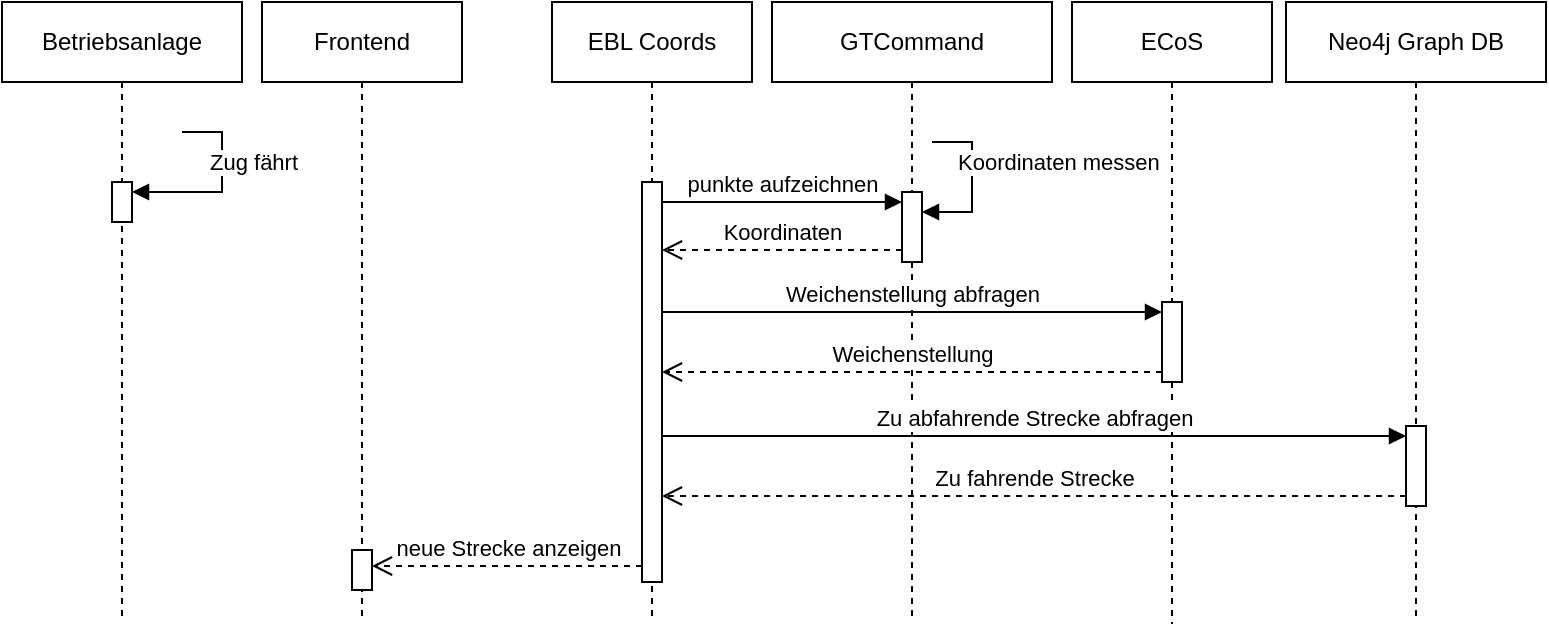 <mxfile version="23.1.8" type="github">
  <diagram name="Page-1" id="-mzQsVBuCQNDlAnk5nVw">
    <mxGraphModel dx="2058" dy="1103" grid="1" gridSize="10" guides="1" tooltips="1" connect="1" arrows="1" fold="1" page="1" pageScale="1" pageWidth="850" pageHeight="1100" math="0" shadow="0">
      <root>
        <mxCell id="0" />
        <mxCell id="1" parent="0" />
        <mxCell id="Sljl_7CnXUoBaxKcRc2K-20" value="Neo4j Graph DB" style="shape=umlLifeline;perimeter=lifelinePerimeter;whiteSpace=wrap;html=1;container=1;dropTarget=0;collapsible=0;recursiveResize=0;outlineConnect=0;portConstraint=eastwest;newEdgeStyle={&quot;curved&quot;:0,&quot;rounded&quot;:0};" vertex="1" parent="1">
          <mxGeometry x="652" y="10" width="130" height="310" as="geometry" />
        </mxCell>
        <mxCell id="Sljl_7CnXUoBaxKcRc2K-21" value="" style="html=1;points=[[0,0,0,0,5],[0,1,0,0,-5],[1,0,0,0,5],[1,1,0,0,-5]];perimeter=orthogonalPerimeter;outlineConnect=0;targetShapes=umlLifeline;portConstraint=eastwest;newEdgeStyle={&quot;curved&quot;:0,&quot;rounded&quot;:0};" vertex="1" parent="Sljl_7CnXUoBaxKcRc2K-20">
          <mxGeometry x="60" y="212" width="10" height="40" as="geometry" />
        </mxCell>
        <mxCell id="Sljl_7CnXUoBaxKcRc2K-22" value="EBL Coords" style="shape=umlLifeline;perimeter=lifelinePerimeter;whiteSpace=wrap;html=1;container=1;dropTarget=0;collapsible=0;recursiveResize=0;outlineConnect=0;portConstraint=eastwest;newEdgeStyle={&quot;curved&quot;:0,&quot;rounded&quot;:0};" vertex="1" parent="1">
          <mxGeometry x="285" y="10" width="100" height="310" as="geometry" />
        </mxCell>
        <mxCell id="Sljl_7CnXUoBaxKcRc2K-23" value="" style="html=1;points=[[0,0,0,0,5],[0,1,0,0,-5],[1,0,0,0,5],[1,1,0,0,-5]];perimeter=orthogonalPerimeter;outlineConnect=0;targetShapes=umlLifeline;portConstraint=eastwest;newEdgeStyle={&quot;curved&quot;:0,&quot;rounded&quot;:0};" vertex="1" parent="Sljl_7CnXUoBaxKcRc2K-22">
          <mxGeometry x="45" y="90" width="10" height="200" as="geometry" />
        </mxCell>
        <mxCell id="Sljl_7CnXUoBaxKcRc2K-24" value="Frontend" style="shape=umlLifeline;perimeter=lifelinePerimeter;whiteSpace=wrap;html=1;container=1;dropTarget=0;collapsible=0;recursiveResize=0;outlineConnect=0;portConstraint=eastwest;newEdgeStyle={&quot;curved&quot;:0,&quot;rounded&quot;:0};" vertex="1" parent="1">
          <mxGeometry x="140" y="10" width="100" height="310" as="geometry" />
        </mxCell>
        <mxCell id="Sljl_7CnXUoBaxKcRc2K-25" value="" style="html=1;points=[[0,0,0,0,5],[0,1,0,0,-5],[1,0,0,0,5],[1,1,0,0,-5]];perimeter=orthogonalPerimeter;outlineConnect=0;targetShapes=umlLifeline;portConstraint=eastwest;newEdgeStyle={&quot;curved&quot;:0,&quot;rounded&quot;:0};" vertex="1" parent="Sljl_7CnXUoBaxKcRc2K-24">
          <mxGeometry x="45" y="274" width="10" height="20" as="geometry" />
        </mxCell>
        <mxCell id="Sljl_7CnXUoBaxKcRc2K-26" value="Betriebsanlage" style="shape=umlLifeline;perimeter=lifelinePerimeter;whiteSpace=wrap;html=1;container=1;dropTarget=0;collapsible=0;recursiveResize=0;outlineConnect=0;portConstraint=eastwest;newEdgeStyle={&quot;curved&quot;:0,&quot;rounded&quot;:0};" vertex="1" parent="1">
          <mxGeometry x="10" y="10" width="120" height="310" as="geometry" />
        </mxCell>
        <mxCell id="Sljl_7CnXUoBaxKcRc2K-27" value="" style="html=1;points=[[0,0,0,0,5],[0,1,0,0,-5],[1,0,0,0,5],[1,1,0,0,-5]];perimeter=orthogonalPerimeter;outlineConnect=0;targetShapes=umlLifeline;portConstraint=eastwest;newEdgeStyle={&quot;curved&quot;:0,&quot;rounded&quot;:0};" vertex="1" parent="Sljl_7CnXUoBaxKcRc2K-26">
          <mxGeometry x="55" y="90" width="10" height="20" as="geometry" />
        </mxCell>
        <mxCell id="Sljl_7CnXUoBaxKcRc2K-28" value="Zug fährt" style="html=1;align=left;spacingLeft=2;endArrow=block;rounded=0;edgeStyle=orthogonalEdgeStyle;curved=0;rounded=0;" edge="1" parent="Sljl_7CnXUoBaxKcRc2K-26" target="Sljl_7CnXUoBaxKcRc2K-27">
          <mxGeometry x="-0.263" y="-10" relative="1" as="geometry">
            <mxPoint x="90" y="65" as="sourcePoint" />
            <Array as="points">
              <mxPoint x="110" y="65" />
              <mxPoint x="110" y="95" />
            </Array>
            <mxPoint as="offset" />
          </mxGeometry>
        </mxCell>
        <mxCell id="Sljl_7CnXUoBaxKcRc2K-29" value="GTCommand" style="shape=umlLifeline;perimeter=lifelinePerimeter;whiteSpace=wrap;html=1;container=1;dropTarget=0;collapsible=0;recursiveResize=0;outlineConnect=0;portConstraint=eastwest;newEdgeStyle={&quot;curved&quot;:0,&quot;rounded&quot;:0};" vertex="1" parent="1">
          <mxGeometry x="395" y="10" width="140" height="310" as="geometry" />
        </mxCell>
        <mxCell id="Sljl_7CnXUoBaxKcRc2K-30" value="" style="html=1;points=[[0,0,0,0,5],[0,1,0,0,-5],[1,0,0,0,5],[1,1,0,0,-5]];perimeter=orthogonalPerimeter;outlineConnect=0;targetShapes=umlLifeline;portConstraint=eastwest;newEdgeStyle={&quot;curved&quot;:0,&quot;rounded&quot;:0};" vertex="1" parent="Sljl_7CnXUoBaxKcRc2K-29">
          <mxGeometry x="65" y="95" width="10" height="35" as="geometry" />
        </mxCell>
        <mxCell id="Sljl_7CnXUoBaxKcRc2K-31" value="Koordinaten messen" style="html=1;align=left;spacingLeft=2;endArrow=block;rounded=0;edgeStyle=orthogonalEdgeStyle;curved=0;rounded=0;" edge="1" parent="Sljl_7CnXUoBaxKcRc2K-29" target="Sljl_7CnXUoBaxKcRc2K-30">
          <mxGeometry x="-0.778" y="-10" relative="1" as="geometry">
            <mxPoint x="80" y="70" as="sourcePoint" />
            <Array as="points">
              <mxPoint x="100" y="70" />
              <mxPoint x="100" y="105" />
            </Array>
            <mxPoint as="offset" />
          </mxGeometry>
        </mxCell>
        <mxCell id="Sljl_7CnXUoBaxKcRc2K-32" value="punkte aufzeichnen" style="html=1;verticalAlign=bottom;endArrow=block;curved=0;rounded=0;" edge="1" parent="1" source="Sljl_7CnXUoBaxKcRc2K-23" target="Sljl_7CnXUoBaxKcRc2K-30">
          <mxGeometry width="80" relative="1" as="geometry">
            <mxPoint x="355" y="110" as="sourcePoint" />
            <mxPoint x="465" y="115" as="targetPoint" />
            <Array as="points">
              <mxPoint x="405" y="110" />
            </Array>
          </mxGeometry>
        </mxCell>
        <mxCell id="Sljl_7CnXUoBaxKcRc2K-33" value="Koordinaten" style="html=1;verticalAlign=bottom;endArrow=open;dashed=1;endSize=8;curved=0;rounded=0;" edge="1" parent="1">
          <mxGeometry relative="1" as="geometry">
            <mxPoint x="460" y="134" as="sourcePoint" />
            <mxPoint x="340" y="134" as="targetPoint" />
            <Array as="points">
              <mxPoint x="395" y="134" />
            </Array>
          </mxGeometry>
        </mxCell>
        <mxCell id="Sljl_7CnXUoBaxKcRc2K-34" value="ECoS" style="shape=umlLifeline;perimeter=lifelinePerimeter;whiteSpace=wrap;html=1;container=1;dropTarget=0;collapsible=0;recursiveResize=0;outlineConnect=0;portConstraint=eastwest;newEdgeStyle={&quot;curved&quot;:0,&quot;rounded&quot;:0};" vertex="1" parent="1">
          <mxGeometry x="545" y="10" width="100" height="311" as="geometry" />
        </mxCell>
        <mxCell id="Sljl_7CnXUoBaxKcRc2K-35" value="" style="html=1;points=[[0,0,0,0,5],[0,1,0,0,-5],[1,0,0,0,5],[1,1,0,0,-5]];perimeter=orthogonalPerimeter;outlineConnect=0;targetShapes=umlLifeline;portConstraint=eastwest;newEdgeStyle={&quot;curved&quot;:0,&quot;rounded&quot;:0};" vertex="1" parent="Sljl_7CnXUoBaxKcRc2K-34">
          <mxGeometry x="45" y="150" width="10" height="40" as="geometry" />
        </mxCell>
        <mxCell id="Sljl_7CnXUoBaxKcRc2K-36" value="Weichenstellung" style="html=1;verticalAlign=bottom;endArrow=open;dashed=1;endSize=8;curved=0;rounded=0;exitX=0;exitY=1;exitDx=0;exitDy=-5;" edge="1" parent="1" source="Sljl_7CnXUoBaxKcRc2K-35" target="Sljl_7CnXUoBaxKcRc2K-23">
          <mxGeometry relative="1" as="geometry">
            <mxPoint x="520" y="235" as="targetPoint" />
          </mxGeometry>
        </mxCell>
        <mxCell id="Sljl_7CnXUoBaxKcRc2K-37" value="Weichenstellung abfragen" style="html=1;verticalAlign=bottom;endArrow=block;curved=0;rounded=0;" edge="1" parent="1">
          <mxGeometry relative="1" as="geometry">
            <mxPoint x="340" y="165" as="sourcePoint" />
            <mxPoint x="590" y="165" as="targetPoint" />
          </mxGeometry>
        </mxCell>
        <mxCell id="Sljl_7CnXUoBaxKcRc2K-38" value="Zu fahrende Strecke" style="html=1;verticalAlign=bottom;endArrow=open;dashed=1;endSize=8;curved=0;rounded=0;" edge="1" parent="1" source="Sljl_7CnXUoBaxKcRc2K-21">
          <mxGeometry relative="1" as="geometry">
            <mxPoint x="340" y="257" as="targetPoint" />
            <mxPoint x="725" y="257" as="sourcePoint" />
          </mxGeometry>
        </mxCell>
        <mxCell id="Sljl_7CnXUoBaxKcRc2K-39" value="Zu abfahrende Strecke abfragen" style="html=1;verticalAlign=bottom;endArrow=block;curved=0;rounded=0;" edge="1" parent="1" target="Sljl_7CnXUoBaxKcRc2K-21">
          <mxGeometry relative="1" as="geometry">
            <mxPoint x="340" y="227" as="sourcePoint" />
            <mxPoint x="725" y="227" as="targetPoint" />
            <Array as="points">
              <mxPoint x="535" y="227" />
            </Array>
          </mxGeometry>
        </mxCell>
        <mxCell id="Sljl_7CnXUoBaxKcRc2K-40" value="neue Strecke anzeigen" style="html=1;verticalAlign=bottom;endArrow=open;dashed=1;endSize=8;curved=0;rounded=0;" edge="1" parent="1" target="Sljl_7CnXUoBaxKcRc2K-25">
          <mxGeometry relative="1" as="geometry">
            <mxPoint x="330" y="292" as="sourcePoint" />
            <mxPoint x="230" y="295" as="targetPoint" />
          </mxGeometry>
        </mxCell>
      </root>
    </mxGraphModel>
  </diagram>
</mxfile>
